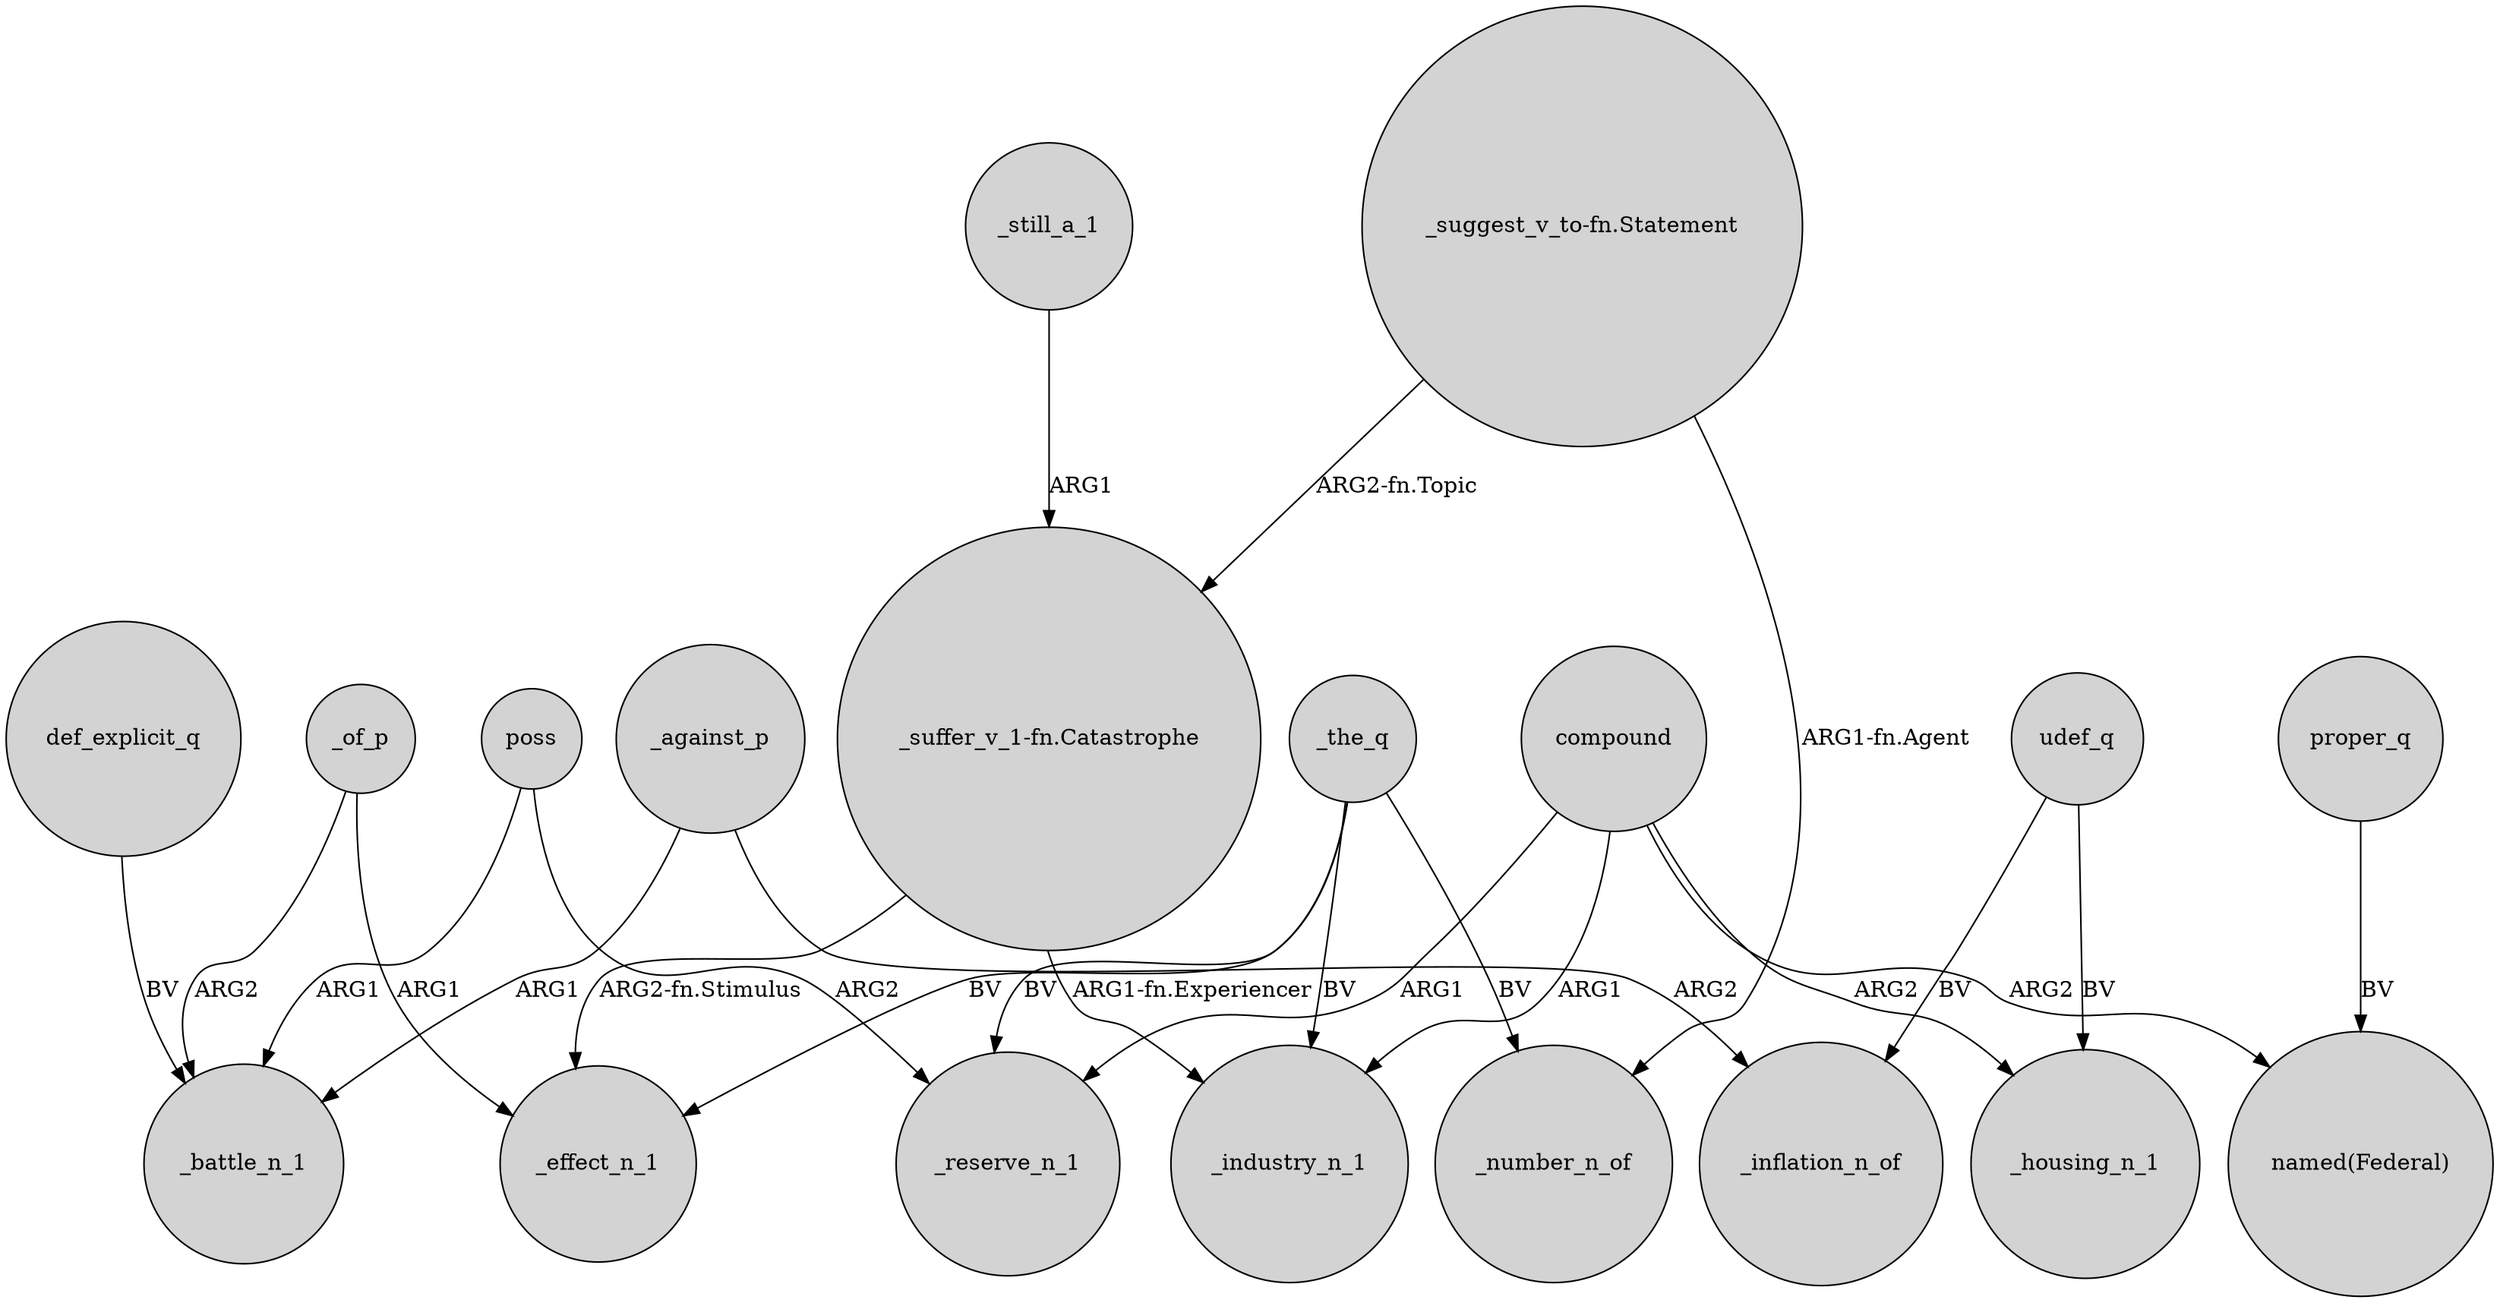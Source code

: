 digraph {
	node [shape=circle style=filled]
	_of_p -> _effect_n_1 [label=ARG1]
	udef_q -> _inflation_n_of [label=BV]
	_the_q -> _reserve_n_1 [label=BV]
	"_suggest_v_to-fn.Statement" -> "_suffer_v_1-fn.Catastrophe" [label="ARG2-fn.Topic"]
	"_suggest_v_to-fn.Statement" -> _number_n_of [label="ARG1-fn.Agent"]
	"_suffer_v_1-fn.Catastrophe" -> _effect_n_1 [label="ARG2-fn.Stimulus"]
	_against_p -> _inflation_n_of [label=ARG2]
	poss -> _battle_n_1 [label=ARG1]
	udef_q -> _housing_n_1 [label=BV]
	_against_p -> _battle_n_1 [label=ARG1]
	compound -> _industry_n_1 [label=ARG1]
	_the_q -> _number_n_of [label=BV]
	poss -> _reserve_n_1 [label=ARG2]
	_the_q -> _industry_n_1 [label=BV]
	compound -> _reserve_n_1 [label=ARG1]
	_the_q -> _effect_n_1 [label=BV]
	def_explicit_q -> _battle_n_1 [label=BV]
	_still_a_1 -> "_suffer_v_1-fn.Catastrophe" [label=ARG1]
	proper_q -> "named(Federal)" [label=BV]
	compound -> _housing_n_1 [label=ARG2]
	compound -> "named(Federal)" [label=ARG2]
	_of_p -> _battle_n_1 [label=ARG2]
	"_suffer_v_1-fn.Catastrophe" -> _industry_n_1 [label="ARG1-fn.Experiencer"]
}
